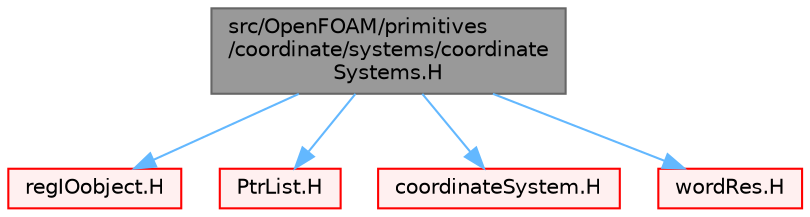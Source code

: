 digraph "src/OpenFOAM/primitives/coordinate/systems/coordinateSystems.H"
{
 // LATEX_PDF_SIZE
  bgcolor="transparent";
  edge [fontname=Helvetica,fontsize=10,labelfontname=Helvetica,labelfontsize=10];
  node [fontname=Helvetica,fontsize=10,shape=box,height=0.2,width=0.4];
  Node1 [id="Node000001",label="src/OpenFOAM/primitives\l/coordinate/systems/coordinate\lSystems.H",height=0.2,width=0.4,color="gray40", fillcolor="grey60", style="filled", fontcolor="black",tooltip=" "];
  Node1 -> Node2 [id="edge1_Node000001_Node000002",color="steelblue1",style="solid",tooltip=" "];
  Node2 [id="Node000002",label="regIOobject.H",height=0.2,width=0.4,color="red", fillcolor="#FFF0F0", style="filled",URL="$regIOobject_8H.html",tooltip=" "];
  Node1 -> Node123 [id="edge2_Node000001_Node000123",color="steelblue1",style="solid",tooltip=" "];
  Node123 [id="Node000123",label="PtrList.H",height=0.2,width=0.4,color="red", fillcolor="#FFF0F0", style="filled",URL="$PtrList_8H.html",tooltip=" "];
  Node1 -> Node130 [id="edge3_Node000001_Node000130",color="steelblue1",style="solid",tooltip=" "];
  Node130 [id="Node000130",label="coordinateSystem.H",height=0.2,width=0.4,color="red", fillcolor="#FFF0F0", style="filled",URL="$coordinateSystem_8H.html",tooltip=" "];
  Node1 -> Node225 [id="edge4_Node000001_Node000225",color="steelblue1",style="solid",tooltip=" "];
  Node225 [id="Node000225",label="wordRes.H",height=0.2,width=0.4,color="red", fillcolor="#FFF0F0", style="filled",URL="$wordRes_8H.html",tooltip=" "];
}
